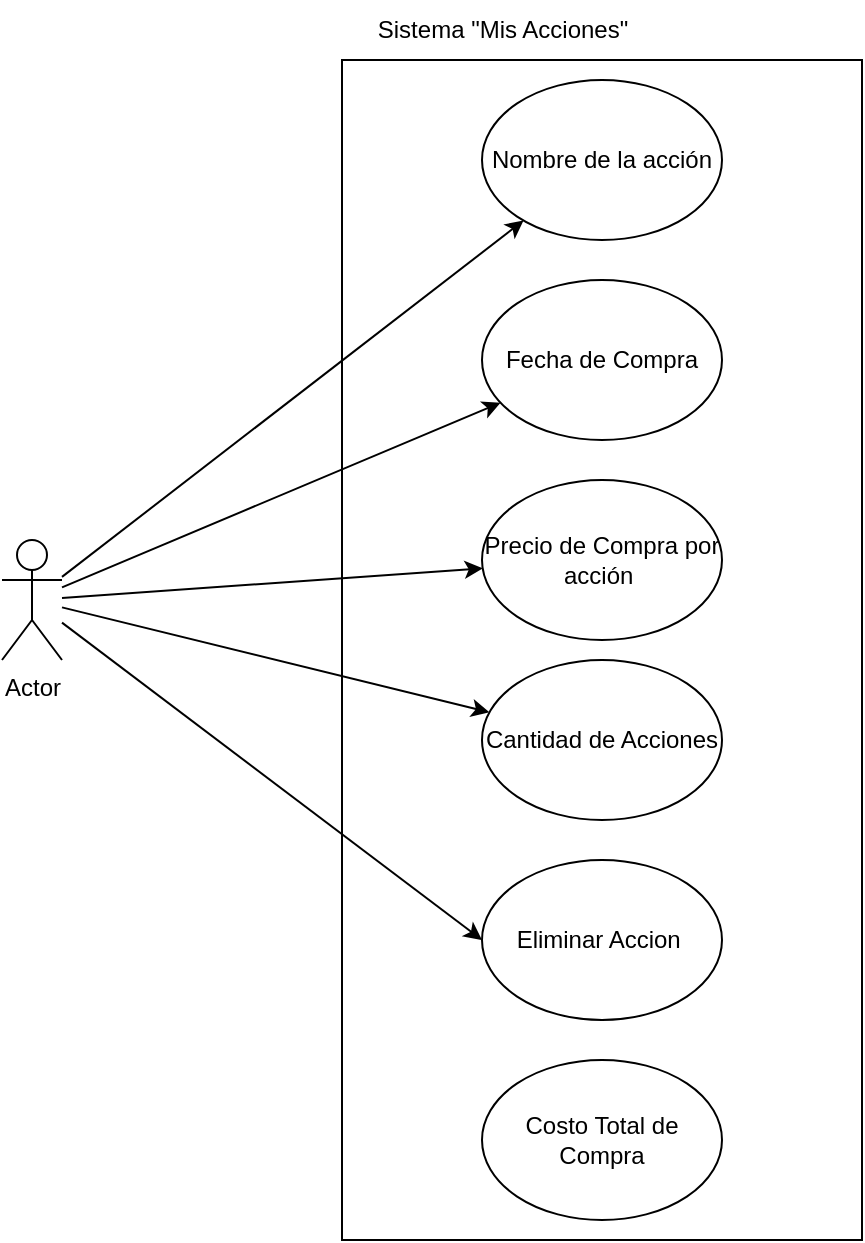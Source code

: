 <mxfile>
    <diagram id="AYCIciPir0RGrKzQzy5o" name="Page-1">
        <mxGraphModel dx="670" dy="204" grid="1" gridSize="10" guides="1" tooltips="1" connect="1" arrows="1" fold="1" page="1" pageScale="1" pageWidth="850" pageHeight="1100" math="0" shadow="0">
            <root>
                <mxCell id="0"/>
                <mxCell id="1" parent="0"/>
                <mxCell id="3miMxp0SA2QL_Z7ouwS9-12" value="" style="rounded=0;whiteSpace=wrap;html=1;" vertex="1" parent="1">
                    <mxGeometry x="320" y="120" width="260" height="590" as="geometry"/>
                </mxCell>
                <mxCell id="3miMxp0SA2QL_Z7ouwS9-3" value="Sistema &quot;Mis Acciones&quot;" style="text;html=1;align=center;verticalAlign=middle;resizable=0;points=[];autosize=1;strokeColor=none;fillColor=none;" vertex="1" parent="1">
                    <mxGeometry x="325" y="90" width="150" height="30" as="geometry"/>
                </mxCell>
                <mxCell id="3miMxp0SA2QL_Z7ouwS9-7" value="Actor" style="shape=umlActor;verticalLabelPosition=bottom;verticalAlign=top;html=1;outlineConnect=0;" vertex="1" parent="1">
                    <mxGeometry x="150" y="360" width="30" height="60" as="geometry"/>
                </mxCell>
                <mxCell id="3miMxp0SA2QL_Z7ouwS9-9" value="Nombre de la acción" style="ellipse;whiteSpace=wrap;html=1;" vertex="1" parent="1">
                    <mxGeometry x="390" y="130" width="120" height="80" as="geometry"/>
                </mxCell>
                <mxCell id="3miMxp0SA2QL_Z7ouwS9-10" value="Fecha de Compra" style="ellipse;whiteSpace=wrap;html=1;" vertex="1" parent="1">
                    <mxGeometry x="390" y="230" width="120" height="80" as="geometry"/>
                </mxCell>
                <mxCell id="3miMxp0SA2QL_Z7ouwS9-11" value="Precio de Compra por acción&amp;nbsp;" style="ellipse;whiteSpace=wrap;html=1;" vertex="1" parent="1">
                    <mxGeometry x="390" y="330" width="120" height="80" as="geometry"/>
                </mxCell>
                <mxCell id="3miMxp0SA2QL_Z7ouwS9-13" value="Cantidad de Acciones" style="ellipse;whiteSpace=wrap;html=1;" vertex="1" parent="1">
                    <mxGeometry x="390" y="420" width="120" height="80" as="geometry"/>
                </mxCell>
                <mxCell id="3miMxp0SA2QL_Z7ouwS9-15" value="" style="endArrow=classic;html=1;rounded=0;" edge="1" parent="1" source="3miMxp0SA2QL_Z7ouwS9-7" target="3miMxp0SA2QL_Z7ouwS9-9">
                    <mxGeometry width="50" height="50" relative="1" as="geometry">
                        <mxPoint x="400" y="330" as="sourcePoint"/>
                        <mxPoint x="450" y="280" as="targetPoint"/>
                    </mxGeometry>
                </mxCell>
                <mxCell id="3miMxp0SA2QL_Z7ouwS9-16" value="" style="endArrow=classic;html=1;rounded=0;" edge="1" parent="1" source="3miMxp0SA2QL_Z7ouwS9-7" target="3miMxp0SA2QL_Z7ouwS9-10">
                    <mxGeometry width="50" height="50" relative="1" as="geometry">
                        <mxPoint x="400" y="330" as="sourcePoint"/>
                        <mxPoint x="450" y="280" as="targetPoint"/>
                    </mxGeometry>
                </mxCell>
                <mxCell id="3miMxp0SA2QL_Z7ouwS9-17" value="" style="endArrow=classic;html=1;rounded=0;" edge="1" parent="1" source="3miMxp0SA2QL_Z7ouwS9-7" target="3miMxp0SA2QL_Z7ouwS9-11">
                    <mxGeometry width="50" height="50" relative="1" as="geometry">
                        <mxPoint x="400" y="330" as="sourcePoint"/>
                        <mxPoint x="450" y="280" as="targetPoint"/>
                    </mxGeometry>
                </mxCell>
                <mxCell id="3miMxp0SA2QL_Z7ouwS9-18" value="" style="endArrow=classic;html=1;rounded=0;" edge="1" parent="1" source="3miMxp0SA2QL_Z7ouwS9-7" target="3miMxp0SA2QL_Z7ouwS9-13">
                    <mxGeometry width="50" height="50" relative="1" as="geometry">
                        <mxPoint x="400" y="330" as="sourcePoint"/>
                        <mxPoint x="450" y="280" as="targetPoint"/>
                    </mxGeometry>
                </mxCell>
                <mxCell id="3miMxp0SA2QL_Z7ouwS9-19" value="Costo Total de Compra" style="ellipse;whiteSpace=wrap;html=1;" vertex="1" parent="1">
                    <mxGeometry x="390" y="620" width="120" height="80" as="geometry"/>
                </mxCell>
                <mxCell id="3miMxp0SA2QL_Z7ouwS9-20" value="Eliminar Accion&amp;nbsp;" style="ellipse;whiteSpace=wrap;html=1;" vertex="1" parent="1">
                    <mxGeometry x="390" y="520" width="120" height="80" as="geometry"/>
                </mxCell>
                <mxCell id="3miMxp0SA2QL_Z7ouwS9-21" value="" style="endArrow=classic;html=1;rounded=0;entryX=0;entryY=0.5;entryDx=0;entryDy=0;" edge="1" parent="1" source="3miMxp0SA2QL_Z7ouwS9-7" target="3miMxp0SA2QL_Z7ouwS9-20">
                    <mxGeometry width="50" height="50" relative="1" as="geometry">
                        <mxPoint x="400" y="430" as="sourcePoint"/>
                        <mxPoint x="450" y="380" as="targetPoint"/>
                    </mxGeometry>
                </mxCell>
            </root>
        </mxGraphModel>
    </diagram>
</mxfile>